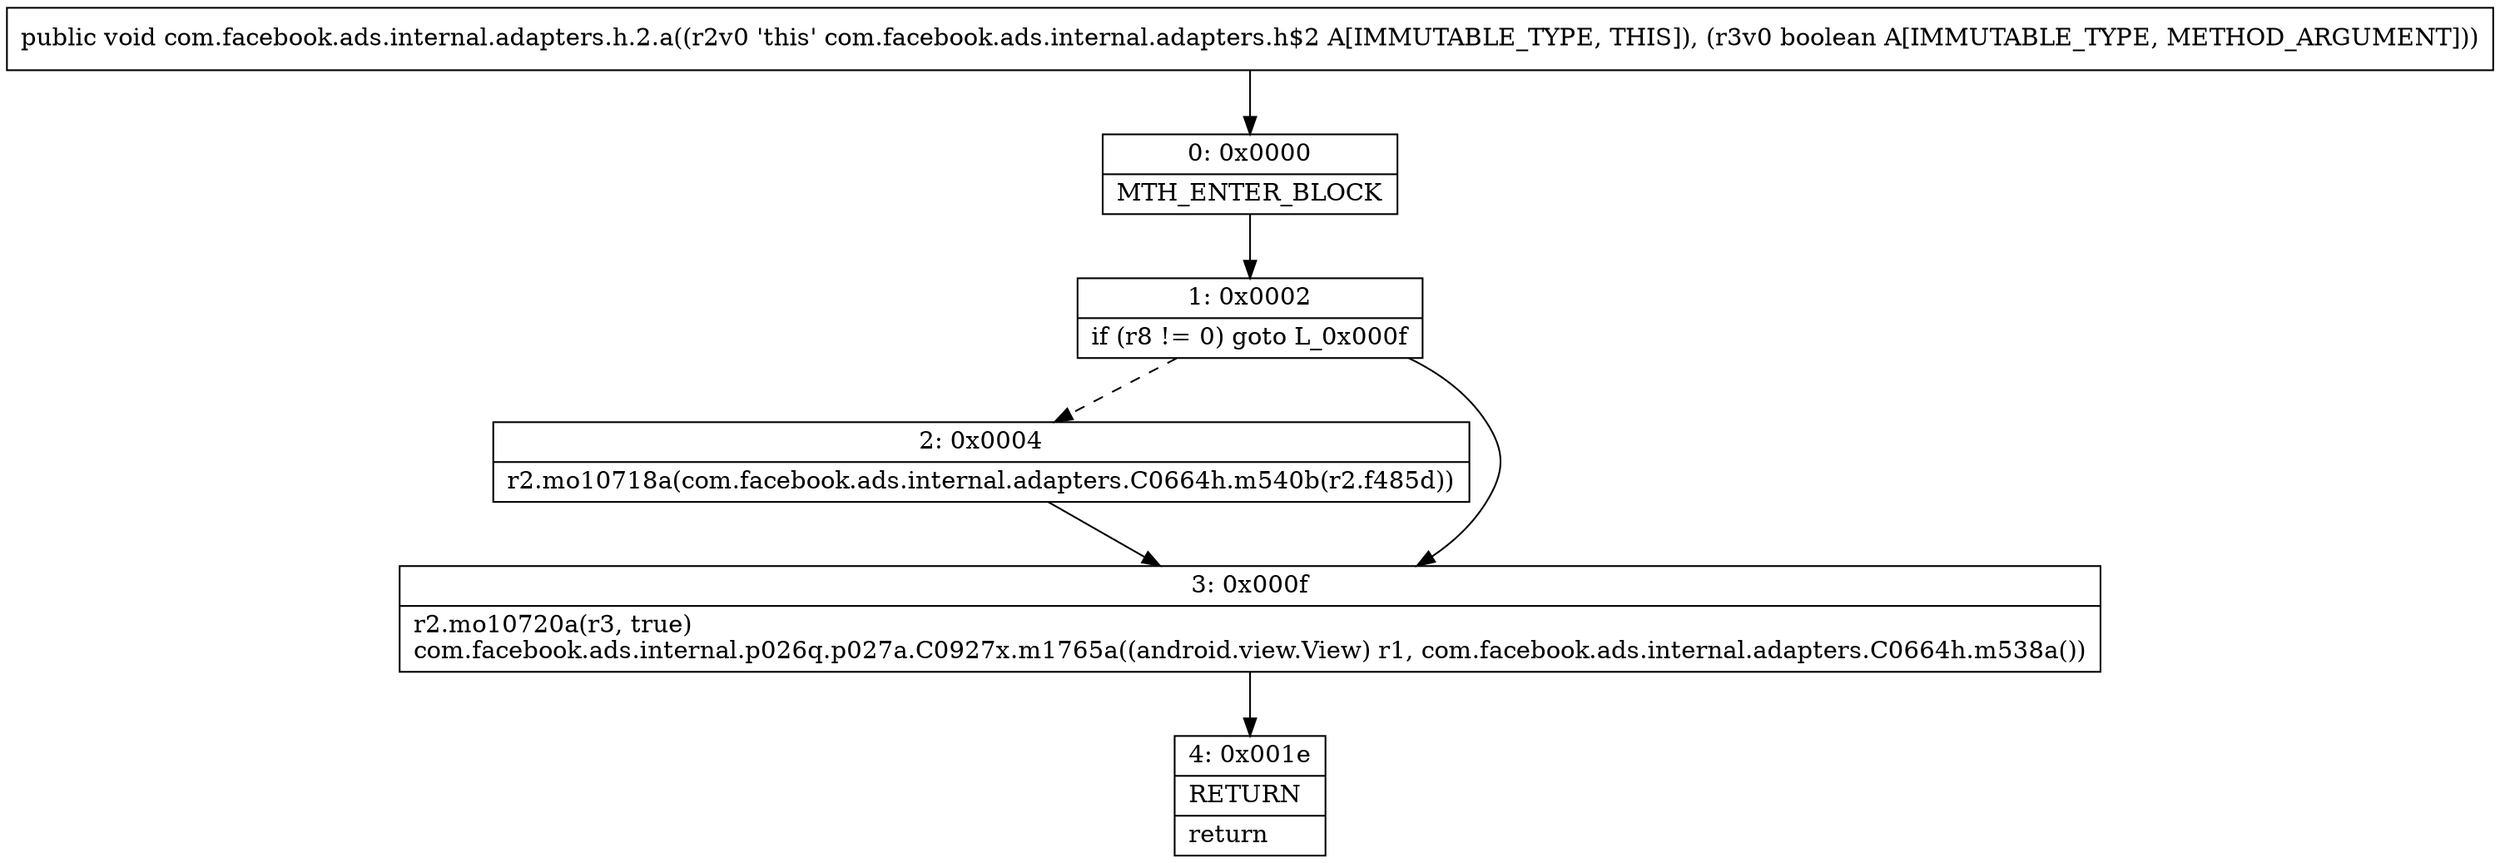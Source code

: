 digraph "CFG forcom.facebook.ads.internal.adapters.h.2.a(Z)V" {
Node_0 [shape=record,label="{0\:\ 0x0000|MTH_ENTER_BLOCK\l}"];
Node_1 [shape=record,label="{1\:\ 0x0002|if (r8 != 0) goto L_0x000f\l}"];
Node_2 [shape=record,label="{2\:\ 0x0004|r2.mo10718a(com.facebook.ads.internal.adapters.C0664h.m540b(r2.f485d))\l}"];
Node_3 [shape=record,label="{3\:\ 0x000f|r2.mo10720a(r3, true)\lcom.facebook.ads.internal.p026q.p027a.C0927x.m1765a((android.view.View) r1, com.facebook.ads.internal.adapters.C0664h.m538a())\l}"];
Node_4 [shape=record,label="{4\:\ 0x001e|RETURN\l|return\l}"];
MethodNode[shape=record,label="{public void com.facebook.ads.internal.adapters.h.2.a((r2v0 'this' com.facebook.ads.internal.adapters.h$2 A[IMMUTABLE_TYPE, THIS]), (r3v0 boolean A[IMMUTABLE_TYPE, METHOD_ARGUMENT])) }"];
MethodNode -> Node_0;
Node_0 -> Node_1;
Node_1 -> Node_2[style=dashed];
Node_1 -> Node_3;
Node_2 -> Node_3;
Node_3 -> Node_4;
}

